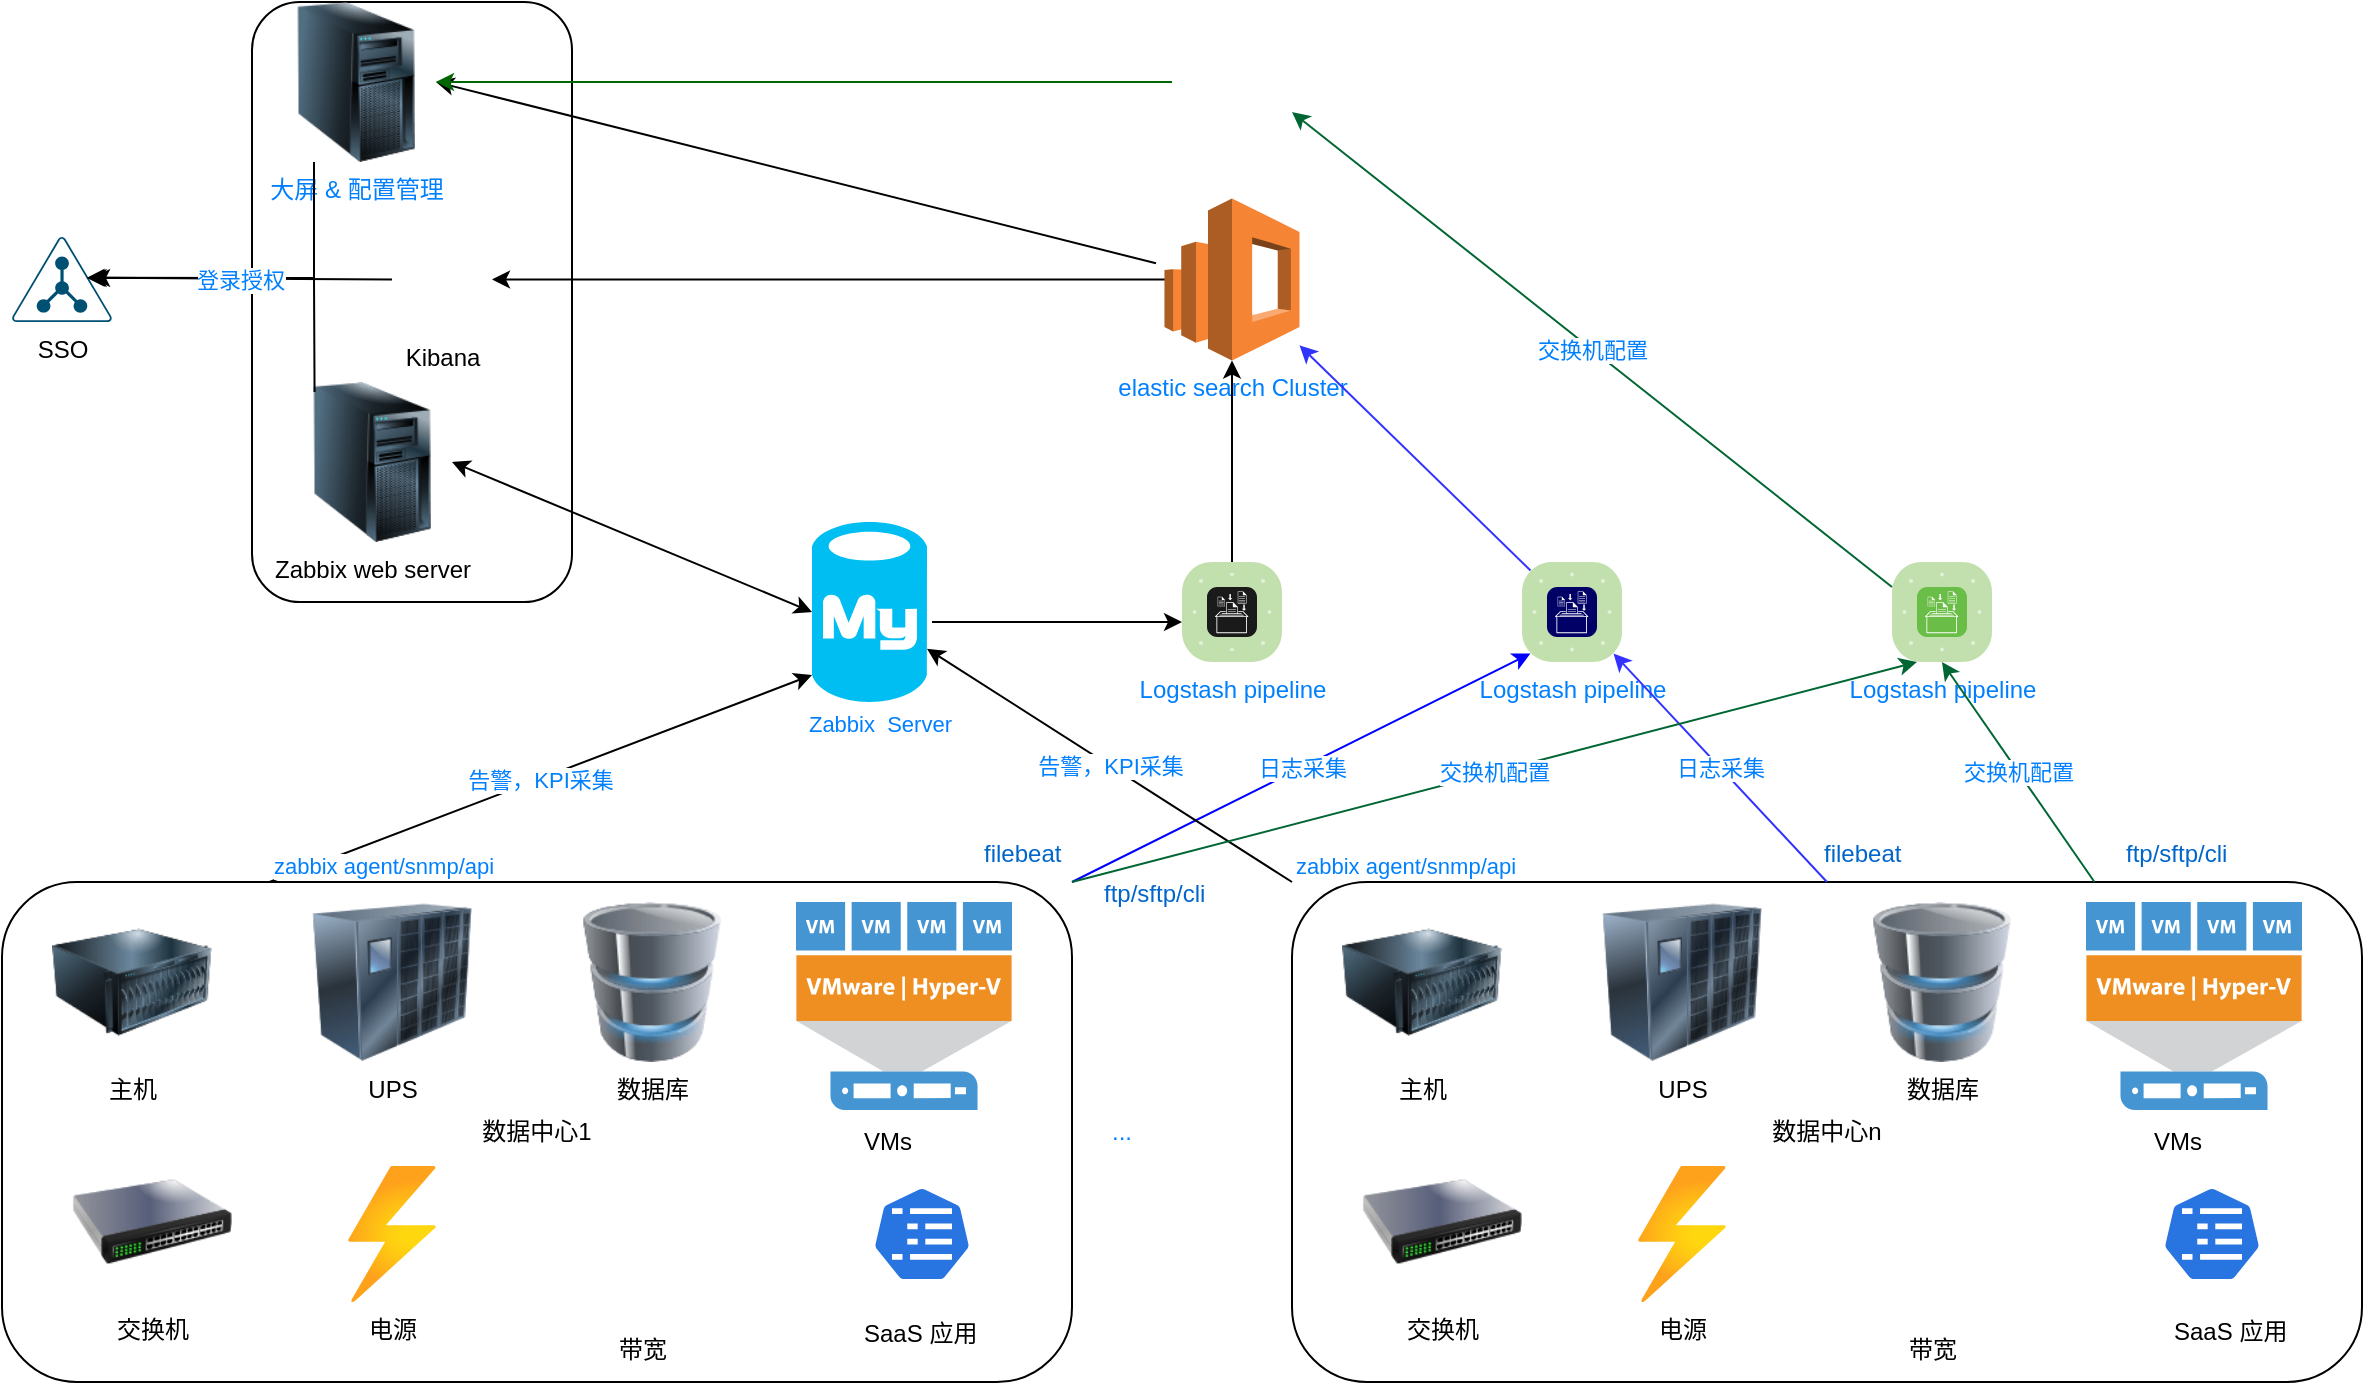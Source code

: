 <mxfile version="15.8.2" type="github">
  <diagram name="Page-1" id="55a83fd1-7818-8e21-69c5-c3457e3827bb">
    <mxGraphModel dx="2062" dy="1122" grid="1" gridSize="10" guides="1" tooltips="1" connect="1" arrows="0" fold="1" page="1" pageScale="1" pageWidth="1100" pageHeight="850" background="none" math="0" shadow="0">
      <root>
        <mxCell id="0" />
        <mxCell id="1" parent="0" />
        <mxCell id="yf0NXRO4z68Gx_VuZJrl-48" value="" style="rounded=1;whiteSpace=wrap;html=1;fontColor=#007FFF;" parent="1" vertex="1">
          <mxGeometry x="170" y="120" width="160" height="300" as="geometry" />
        </mxCell>
        <mxCell id="yf0NXRO4z68Gx_VuZJrl-10" value="数据中心1" style="rounded=1;whiteSpace=wrap;html=1;" parent="1" vertex="1">
          <mxGeometry x="45" y="560" width="535" height="250" as="geometry" />
        </mxCell>
        <mxCell id="yf0NXRO4z68Gx_VuZJrl-1" value="主机" style="image;html=1;image=img/lib/clip_art/computers/Server_128x128.png" parent="1" vertex="1">
          <mxGeometry x="70" y="570" width="80" height="80" as="geometry" />
        </mxCell>
        <mxCell id="yf0NXRO4z68Gx_VuZJrl-2" value="数据库" style="image;html=1;image=img/lib/clip_art/computers/Database_128x128.png" parent="1" vertex="1">
          <mxGeometry x="330" y="570" width="80" height="80" as="geometry" />
        </mxCell>
        <mxCell id="yf0NXRO4z68Gx_VuZJrl-3" value="UPS" style="image;html=1;image=img/lib/clip_art/networking/UPS_128x128.png" parent="1" vertex="1">
          <mxGeometry x="200" y="570" width="80" height="80" as="geometry" />
        </mxCell>
        <mxCell id="yf0NXRO4z68Gx_VuZJrl-5" value="交换机" style="image;html=1;image=img/lib/clip_art/networking/Switch_128x128.png" parent="1" vertex="1">
          <mxGeometry x="80" y="690" width="80" height="80" as="geometry" />
        </mxCell>
        <mxCell id="yf0NXRO4z68Gx_VuZJrl-7" value="电源" style="aspect=fixed;html=1;points=[];align=center;image;fontSize=12;image=img/lib/azure2/general/Power.svg;" parent="1" vertex="1">
          <mxGeometry x="218" y="702" width="44" height="68" as="geometry" />
        </mxCell>
        <mxCell id="yf0NXRO4z68Gx_VuZJrl-8" value="带宽" style="shape=image;html=1;verticalAlign=top;verticalLabelPosition=bottom;labelBackgroundColor=#ffffff;imageAspect=0;aspect=fixed;image=https://cdn0.iconfinder.com/data/icons/pulse_pack_by_chromatix/128/process_ok.png" parent="1" vertex="1">
          <mxGeometry x="320" y="690" width="90" height="90" as="geometry" />
        </mxCell>
        <mxCell id="yf0NXRO4z68Gx_VuZJrl-11" value="" style="pointerEvents=1;shadow=0;dashed=0;html=1;strokeColor=none;fillColor=#4495D1;labelPosition=center;verticalLabelPosition=bottom;verticalAlign=top;align=center;outlineConnect=0;shape=mxgraph.veeam.hyper_v_vmware_host;" parent="1" vertex="1">
          <mxGeometry x="442" y="570" width="108" height="104" as="geometry" />
        </mxCell>
        <mxCell id="yf0NXRO4z68Gx_VuZJrl-12" value="" style="sketch=0;html=1;dashed=0;whitespace=wrap;fillColor=#2875E2;strokeColor=#ffffff;points=[[0.005,0.63,0],[0.1,0.2,0],[0.9,0.2,0],[0.5,0,0],[0.995,0.63,0],[0.72,0.99,0],[0.5,1,0],[0.28,0.99,0]];shape=mxgraph.kubernetes.icon;prIcon=cm" parent="1" vertex="1">
          <mxGeometry x="480" y="712" width="50" height="48" as="geometry" />
        </mxCell>
        <mxCell id="yf0NXRO4z68Gx_VuZJrl-13" value="" style="verticalLabelPosition=bottom;html=1;verticalAlign=top;align=center;strokeColor=none;fillColor=#00BEF2;shape=mxgraph.azure.mysql_database;" parent="1" vertex="1">
          <mxGeometry x="450" y="380" width="57.5" height="90" as="geometry" />
        </mxCell>
        <mxCell id="yf0NXRO4z68Gx_VuZJrl-14" value="SSO" style="points=[[0.5,0,0],[0.765,0.48,0],[0.99,0.98,0],[0.5,1,0],[0.01,0.98,0],[0.235,0.48,0]];verticalLabelPosition=bottom;sketch=0;html=1;verticalAlign=top;aspect=fixed;align=center;pointerEvents=1;shape=mxgraph.cisco19.ldap;fillColor=#005073;strokeColor=none;" parent="1" vertex="1">
          <mxGeometry x="50" y="237.5" width="50" height="42.5" as="geometry" />
        </mxCell>
        <mxCell id="yf0NXRO4z68Gx_VuZJrl-15" value="Zabbix web server" style="image;html=1;image=img/lib/clip_art/computers/Server_Tower_128x128.png" parent="1" vertex="1">
          <mxGeometry x="190" y="310" width="80" height="80" as="geometry" />
        </mxCell>
        <mxCell id="yf0NXRO4z68Gx_VuZJrl-16" value="" style="endArrow=classic;startArrow=none;html=1;rounded=0;exitX=0.141;exitY=0.063;exitDx=0;exitDy=0;exitPerimeter=0;startFill=0;endFill=1;" parent="1" source="yf0NXRO4z68Gx_VuZJrl-15" edge="1">
          <mxGeometry width="50" height="50" relative="1" as="geometry">
            <mxPoint x="710" y="600" as="sourcePoint" />
            <mxPoint x="90" y="258" as="targetPoint" />
            <Array as="points">
              <mxPoint x="201" y="258" />
            </Array>
          </mxGeometry>
        </mxCell>
        <mxCell id="yf0NXRO4z68Gx_VuZJrl-17" value="" style="endArrow=classic;startArrow=classic;html=1;rounded=0;exitX=1;exitY=0.5;exitDx=0;exitDy=0;entryX=0;entryY=0.5;entryDx=0;entryDy=0;entryPerimeter=0;" parent="1" source="yf0NXRO4z68Gx_VuZJrl-15" target="yf0NXRO4z68Gx_VuZJrl-13" edge="1">
          <mxGeometry width="50" height="50" relative="1" as="geometry">
            <mxPoint x="710" y="600" as="sourcePoint" />
            <mxPoint x="760" y="550" as="targetPoint" />
          </mxGeometry>
        </mxCell>
        <mxCell id="yf0NXRO4z68Gx_VuZJrl-20" value="Kibana" style="shape=image;html=1;verticalAlign=top;verticalLabelPosition=bottom;labelBackgroundColor=#ffffff;imageAspect=0;aspect=fixed;image=https://cdn4.iconfinder.com/data/icons/logos-brands-5/24/kibana-128.png" parent="1" vertex="1">
          <mxGeometry x="240" y="233.75" width="50" height="50" as="geometry" />
        </mxCell>
        <mxCell id="yf0NXRO4z68Gx_VuZJrl-25" value="" style="edgeStyle=orthogonalEdgeStyle;rounded=0;orthogonalLoop=1;jettySize=auto;html=1;fontColor=#007FFF;entryX=1;entryY=0.5;entryDx=0;entryDy=0;exitX=0;exitY=0.5;exitDx=0;exitDy=0;exitPerimeter=0;" parent="1" source="yf0NXRO4z68Gx_VuZJrl-21" target="yf0NXRO4z68Gx_VuZJrl-20" edge="1">
          <mxGeometry relative="1" as="geometry">
            <mxPoint x="293.75" y="255" as="targetPoint" />
            <Array as="points">
              <mxPoint x="630" y="259" />
              <mxPoint x="630" y="259" />
            </Array>
          </mxGeometry>
        </mxCell>
        <mxCell id="yf0NXRO4z68Gx_VuZJrl-21" value="elastic search Cluster" style="outlineConnect=0;dashed=0;verticalLabelPosition=bottom;verticalAlign=top;align=center;html=1;shape=mxgraph.aws3.elasticsearch_service;fillColor=#F58534;gradientColor=none;fontColor=#007FFF;" parent="1" vertex="1">
          <mxGeometry x="626.25" y="218.25" width="67.5" height="81" as="geometry" />
        </mxCell>
        <mxCell id="yf0NXRO4z68Gx_VuZJrl-26" value="数据中心n" style="rounded=1;whiteSpace=wrap;html=1;" parent="1" vertex="1">
          <mxGeometry x="690" y="560" width="535" height="250" as="geometry" />
        </mxCell>
        <mxCell id="yf0NXRO4z68Gx_VuZJrl-28" value="主机" style="image;html=1;image=img/lib/clip_art/computers/Server_128x128.png" parent="1" vertex="1">
          <mxGeometry x="715" y="570" width="80" height="80" as="geometry" />
        </mxCell>
        <mxCell id="yf0NXRO4z68Gx_VuZJrl-29" value="数据库" style="image;html=1;image=img/lib/clip_art/computers/Database_128x128.png" parent="1" vertex="1">
          <mxGeometry x="975" y="570" width="80" height="80" as="geometry" />
        </mxCell>
        <mxCell id="yf0NXRO4z68Gx_VuZJrl-30" value="UPS" style="image;html=1;image=img/lib/clip_art/networking/UPS_128x128.png" parent="1" vertex="1">
          <mxGeometry x="845" y="570" width="80" height="80" as="geometry" />
        </mxCell>
        <mxCell id="yf0NXRO4z68Gx_VuZJrl-31" value="交换机" style="image;html=1;image=img/lib/clip_art/networking/Switch_128x128.png" parent="1" vertex="1">
          <mxGeometry x="725" y="690" width="80" height="80" as="geometry" />
        </mxCell>
        <mxCell id="yf0NXRO4z68Gx_VuZJrl-32" value="电源" style="aspect=fixed;html=1;points=[];align=center;image;fontSize=12;image=img/lib/azure2/general/Power.svg;" parent="1" vertex="1">
          <mxGeometry x="863" y="702" width="44" height="68" as="geometry" />
        </mxCell>
        <mxCell id="yf0NXRO4z68Gx_VuZJrl-33" value="带宽" style="shape=image;html=1;verticalAlign=top;verticalLabelPosition=bottom;labelBackgroundColor=#ffffff;imageAspect=0;aspect=fixed;image=https://cdn0.iconfinder.com/data/icons/pulse_pack_by_chromatix/128/process_ok.png" parent="1" vertex="1">
          <mxGeometry x="965" y="690" width="90" height="90" as="geometry" />
        </mxCell>
        <mxCell id="yf0NXRO4z68Gx_VuZJrl-34" value="" style="pointerEvents=1;shadow=0;dashed=0;html=1;strokeColor=none;fillColor=#4495D1;labelPosition=center;verticalLabelPosition=bottom;verticalAlign=top;align=center;outlineConnect=0;shape=mxgraph.veeam.hyper_v_vmware_host;" parent="1" vertex="1">
          <mxGeometry x="1087" y="570" width="108" height="104" as="geometry" />
        </mxCell>
        <mxCell id="yf0NXRO4z68Gx_VuZJrl-35" value="" style="sketch=0;html=1;dashed=0;whitespace=wrap;fillColor=#2875E2;strokeColor=#ffffff;points=[[0.005,0.63,0],[0.1,0.2,0],[0.9,0.2,0],[0.5,0,0],[0.995,0.63,0],[0.72,0.99,0],[0.5,1,0],[0.28,0.99,0]];shape=mxgraph.kubernetes.icon;prIcon=cm" parent="1" vertex="1">
          <mxGeometry x="1125" y="712" width="50" height="48" as="geometry" />
        </mxCell>
        <mxCell id="yf0NXRO4z68Gx_VuZJrl-39" value="..." style="text;html=1;strokeColor=none;fillColor=none;align=center;verticalAlign=middle;whiteSpace=wrap;rounded=0;fontColor=#007FFF;" parent="1" vertex="1">
          <mxGeometry x="575" y="670" width="60" height="30" as="geometry" />
        </mxCell>
        <mxCell id="yf0NXRO4z68Gx_VuZJrl-41" value="Logstash pipeline" style="verticalLabelPosition=bottom;sketch=0;html=1;fillColor=#000066;strokeColor=#ffffff;verticalAlign=top;align=center;points=[[0.085,0.085,0],[0.915,0.085,0],[0.915,0.915,0],[0.085,0.915,0],[0.25,0,0],[0.5,0,0],[0.75,0,0],[1,0.25,0],[1,0.5,0],[1,0.75,0],[0.75,1,0],[0.5,1,0],[0.25,1,0],[0,0.75,0],[0,0.5,0],[0,0.25,0]];pointerEvents=1;shape=mxgraph.cisco_safe.compositeIcon;bgIcon=mxgraph.cisco_safe.architecture.generic_appliance;resIcon=mxgraph.cisco_safe.architecture.log_collector;fontColor=#007FFF;" parent="1" vertex="1">
          <mxGeometry x="805" y="400" width="50" height="50" as="geometry" />
        </mxCell>
        <mxCell id="yf0NXRO4z68Gx_VuZJrl-55" value="" style="endArrow=classic;html=1;rounded=0;fontColor=#007FFF;exitX=0.085;exitY=0.085;exitDx=0;exitDy=0;exitPerimeter=0;strokeColor=#3333FF;" parent="1" source="yf0NXRO4z68Gx_VuZJrl-41" target="yf0NXRO4z68Gx_VuZJrl-21" edge="1">
          <mxGeometry width="50" height="50" relative="1" as="geometry">
            <mxPoint x="710" y="600" as="sourcePoint" />
            <mxPoint x="760" y="550" as="targetPoint" />
          </mxGeometry>
        </mxCell>
        <mxCell id="yf0NXRO4z68Gx_VuZJrl-58" value="日志采集" style="endArrow=classic;html=1;rounded=0;fontColor=#007FFF;entryX=0.915;entryY=0.915;entryDx=0;entryDy=0;entryPerimeter=0;exitX=0.5;exitY=0;exitDx=0;exitDy=0;strokeColor=#3333FF;" parent="1" source="yf0NXRO4z68Gx_VuZJrl-26" target="yf0NXRO4z68Gx_VuZJrl-41" edge="1">
          <mxGeometry relative="1" as="geometry">
            <mxPoint x="570" y="480" as="sourcePoint" />
            <mxPoint x="730" y="480" as="targetPoint" />
          </mxGeometry>
        </mxCell>
        <mxCell id="yf0NXRO4z68Gx_VuZJrl-62" value="大屏 &amp;amp; 配置管理" style="image;html=1;image=img/lib/clip_art/computers/Server_Tower_128x128.png;fontColor=#007FFF;" parent="1" vertex="1">
          <mxGeometry x="182" y="120" width="80" height="80" as="geometry" />
        </mxCell>
        <mxCell id="yf0NXRO4z68Gx_VuZJrl-63" value="" style="endArrow=classic;html=1;rounded=0;fontColor=#007FFF;entryX=0.765;entryY=0.48;entryDx=0;entryDy=0;entryPerimeter=0;" parent="1" edge="1">
          <mxGeometry width="50" height="50" relative="1" as="geometry">
            <mxPoint x="201" y="200" as="sourcePoint" />
            <mxPoint x="87.25" y="257.9" as="targetPoint" />
            <Array as="points">
              <mxPoint x="201" y="258" />
            </Array>
          </mxGeometry>
        </mxCell>
        <mxCell id="yf0NXRO4z68Gx_VuZJrl-64" value="" style="endArrow=classic;html=1;rounded=0;fontColor=#007FFF;exitX=0;exitY=0.5;exitDx=0;exitDy=0;entryX=0.765;entryY=0.48;entryDx=0;entryDy=0;entryPerimeter=0;" parent="1" source="yf0NXRO4z68Gx_VuZJrl-20" target="yf0NXRO4z68Gx_VuZJrl-14" edge="1">
          <mxGeometry relative="1" as="geometry">
            <mxPoint x="370" y="210" as="sourcePoint" />
            <mxPoint x="530" y="210" as="targetPoint" />
            <Array as="points" />
          </mxGeometry>
        </mxCell>
        <mxCell id="yf0NXRO4z68Gx_VuZJrl-65" value="登录授权" style="edgeLabel;resizable=0;html=1;align=center;verticalAlign=middle;fontColor=#007FFF;" parent="yf0NXRO4z68Gx_VuZJrl-64" connectable="0" vertex="1">
          <mxGeometry relative="1" as="geometry" />
        </mxCell>
        <mxCell id="yf0NXRO4z68Gx_VuZJrl-67" value="" style="endArrow=classic;html=1;rounded=0;fontColor=#007FFF;exitX=1;exitY=0;exitDx=0;exitDy=0;entryX=0.085;entryY=0.915;entryDx=0;entryDy=0;entryPerimeter=0;strokeColor=#0000FF;" parent="1" source="yf0NXRO4z68Gx_VuZJrl-10" target="yf0NXRO4z68Gx_VuZJrl-41" edge="1">
          <mxGeometry relative="1" as="geometry">
            <mxPoint x="860" y="390" as="sourcePoint" />
            <mxPoint x="960" y="390" as="targetPoint" />
          </mxGeometry>
        </mxCell>
        <mxCell id="yf0NXRO4z68Gx_VuZJrl-68" value="日志采集" style="edgeLabel;resizable=0;html=1;align=center;verticalAlign=middle;fontColor=#007FFF;" parent="yf0NXRO4z68Gx_VuZJrl-67" connectable="0" vertex="1">
          <mxGeometry relative="1" as="geometry" />
        </mxCell>
        <mxCell id="yf0NXRO4z68Gx_VuZJrl-71" value="" style="endArrow=classic;html=1;rounded=0;fontColor=#007FFF;strokeColor=#000000;entryX=0;entryY=0.85;entryDx=0;entryDy=0;entryPerimeter=0;exitX=0.25;exitY=0;exitDx=0;exitDy=0;" parent="1" source="yf0NXRO4z68Gx_VuZJrl-10" target="yf0NXRO4z68Gx_VuZJrl-13" edge="1">
          <mxGeometry relative="1" as="geometry">
            <mxPoint x="250" y="500" as="sourcePoint" />
            <mxPoint x="410" y="500" as="targetPoint" />
          </mxGeometry>
        </mxCell>
        <mxCell id="yf0NXRO4z68Gx_VuZJrl-72" value="告警，KPI采集" style="edgeLabel;resizable=0;html=1;align=center;verticalAlign=middle;fontColor=#007FFF;" parent="yf0NXRO4z68Gx_VuZJrl-71" connectable="0" vertex="1">
          <mxGeometry relative="1" as="geometry" />
        </mxCell>
        <mxCell id="yf0NXRO4z68Gx_VuZJrl-73" value="zabbix agent/snmp/api" style="edgeLabel;resizable=0;html=1;align=left;verticalAlign=bottom;fontColor=#007FFF;" parent="yf0NXRO4z68Gx_VuZJrl-71" connectable="0" vertex="1">
          <mxGeometry x="-1" relative="1" as="geometry" />
        </mxCell>
        <mxCell id="yf0NXRO4z68Gx_VuZJrl-74" value="Zabbix&amp;nbsp; Server" style="edgeLabel;resizable=0;html=1;align=right;verticalAlign=bottom;fontColor=#007FFF;" parent="yf0NXRO4z68Gx_VuZJrl-71" connectable="0" vertex="1">
          <mxGeometry x="1" relative="1" as="geometry">
            <mxPoint x="70" y="33" as="offset" />
          </mxGeometry>
        </mxCell>
        <mxCell id="yf0NXRO4z68Gx_VuZJrl-75" value="" style="endArrow=classic;html=1;rounded=0;fontColor=#007FFF;strokeColor=#000000;exitX=0;exitY=0;exitDx=0;exitDy=0;" parent="1" source="yf0NXRO4z68Gx_VuZJrl-26" target="yf0NXRO4z68Gx_VuZJrl-13" edge="1">
          <mxGeometry relative="1" as="geometry">
            <mxPoint x="188.75" y="570" as="sourcePoint" />
            <mxPoint x="460" y="466.5" as="targetPoint" />
          </mxGeometry>
        </mxCell>
        <mxCell id="yf0NXRO4z68Gx_VuZJrl-76" value="告警，KPI采集" style="edgeLabel;resizable=0;html=1;align=center;verticalAlign=middle;fontColor=#007FFF;" parent="yf0NXRO4z68Gx_VuZJrl-75" connectable="0" vertex="1">
          <mxGeometry relative="1" as="geometry" />
        </mxCell>
        <mxCell id="yf0NXRO4z68Gx_VuZJrl-77" value="zabbix agent/snmp/api" style="edgeLabel;resizable=0;html=1;align=left;verticalAlign=bottom;fontColor=#007FFF;" parent="yf0NXRO4z68Gx_VuZJrl-75" connectable="0" vertex="1">
          <mxGeometry x="-1" relative="1" as="geometry" />
        </mxCell>
        <mxCell id="yf0NXRO4z68Gx_VuZJrl-79" value="Logstash pipeline" style="verticalLabelPosition=bottom;sketch=0;html=1;fillColor=#1A1A1A;strokeColor=#ffffff;verticalAlign=top;align=center;points=[[0.085,0.085,0],[0.915,0.085,0],[0.915,0.915,0],[0.085,0.915,0],[0.25,0,0],[0.5,0,0],[0.75,0,0],[1,0.25,0],[1,0.5,0],[1,0.75,0],[0.75,1,0],[0.5,1,0],[0.25,1,0],[0,0.75,0],[0,0.5,0],[0,0.25,0]];pointerEvents=1;shape=mxgraph.cisco_safe.compositeIcon;bgIcon=mxgraph.cisco_safe.architecture.generic_appliance;resIcon=mxgraph.cisco_safe.architecture.log_collector;fontColor=#007FFF;" parent="1" vertex="1">
          <mxGeometry x="635" y="400" width="50" height="50" as="geometry" />
        </mxCell>
        <mxCell id="yf0NXRO4z68Gx_VuZJrl-80" value="" style="endArrow=classic;html=1;rounded=0;fontColor=#007FFF;strokeColor=#000000;" parent="1" edge="1">
          <mxGeometry width="50" height="50" relative="1" as="geometry">
            <mxPoint x="510" y="430" as="sourcePoint" />
            <mxPoint x="635" y="430" as="targetPoint" />
          </mxGeometry>
        </mxCell>
        <mxCell id="yf0NXRO4z68Gx_VuZJrl-81" value="" style="endArrow=classic;html=1;rounded=0;fontColor=#007FFF;strokeColor=#000000;entryX=0.5;entryY=1;entryDx=0;entryDy=0;entryPerimeter=0;exitX=0.5;exitY=0;exitDx=0;exitDy=0;exitPerimeter=0;" parent="1" source="yf0NXRO4z68Gx_VuZJrl-79" target="yf0NXRO4z68Gx_VuZJrl-21" edge="1">
          <mxGeometry width="50" height="50" relative="1" as="geometry">
            <mxPoint x="570" y="380" as="sourcePoint" />
            <mxPoint x="620" y="330" as="targetPoint" />
          </mxGeometry>
        </mxCell>
        <mxCell id="yf0NXRO4z68Gx_VuZJrl-82" value="" style="shape=image;html=1;verticalAlign=top;verticalLabelPosition=bottom;labelBackgroundColor=#ffffff;imageAspect=0;aspect=fixed;image=https://cdn4.iconfinder.com/data/icons/logos-and-brands/512/141_Git_logo_logos-128.png;fontColor=#007FFF;" parent="1" vertex="1">
          <mxGeometry x="630" y="130" width="60" height="60" as="geometry" />
        </mxCell>
        <mxCell id="yf0NXRO4z68Gx_VuZJrl-83" value="" style="endArrow=classic;html=1;rounded=0;fontColor=#007FFF;strokeColor=#000000;entryX=1;entryY=0.5;entryDx=0;entryDy=0;exitX=-0.063;exitY=0.4;exitDx=0;exitDy=0;exitPerimeter=0;" parent="1" source="yf0NXRO4z68Gx_VuZJrl-21" target="yf0NXRO4z68Gx_VuZJrl-62" edge="1">
          <mxGeometry width="50" height="50" relative="1" as="geometry">
            <mxPoint x="1020" y="500" as="sourcePoint" />
            <mxPoint x="1070" y="450" as="targetPoint" />
          </mxGeometry>
        </mxCell>
        <mxCell id="yf0NXRO4z68Gx_VuZJrl-84" value="" style="endArrow=classic;html=1;rounded=0;fontColor=#007FFF;strokeColor=#006600;entryX=1;entryY=0.5;entryDx=0;entryDy=0;exitX=0;exitY=0.5;exitDx=0;exitDy=0;" parent="1" source="yf0NXRO4z68Gx_VuZJrl-82" target="yf0NXRO4z68Gx_VuZJrl-62" edge="1">
          <mxGeometry width="50" height="50" relative="1" as="geometry">
            <mxPoint x="1020" y="500" as="sourcePoint" />
            <mxPoint x="1070" y="450" as="targetPoint" />
          </mxGeometry>
        </mxCell>
        <mxCell id="yf0NXRO4z68Gx_VuZJrl-85" value="Logstash pipeline" style="verticalLabelPosition=bottom;sketch=0;html=1;fillColor=#6ABD46;strokeColor=#ffffff;verticalAlign=top;align=center;points=[[0.085,0.085,0],[0.915,0.085,0],[0.915,0.915,0],[0.085,0.915,0],[0.25,0,0],[0.5,0,0],[0.75,0,0],[1,0.25,0],[1,0.5,0],[1,0.75,0],[0.75,1,0],[0.5,1,0],[0.25,1,0],[0,0.75,0],[0,0.5,0],[0,0.25,0]];pointerEvents=1;shape=mxgraph.cisco_safe.compositeIcon;bgIcon=mxgraph.cisco_safe.architecture.generic_appliance;resIcon=mxgraph.cisco_safe.architecture.log_collector;fontColor=#007FFF;" parent="1" vertex="1">
          <mxGeometry x="990" y="400" width="50" height="50" as="geometry" />
        </mxCell>
        <mxCell id="yf0NXRO4z68Gx_VuZJrl-86" value="交换机配置" style="endArrow=classic;html=1;rounded=0;fontColor=#007FFF;entryX=0.5;entryY=1;entryDx=0;entryDy=0;entryPerimeter=0;exitX=0.75;exitY=0;exitDx=0;exitDy=0;strokeColor=#006633;" parent="1" source="yf0NXRO4z68Gx_VuZJrl-26" target="yf0NXRO4z68Gx_VuZJrl-85" edge="1">
          <mxGeometry relative="1" as="geometry">
            <mxPoint x="967.5" y="570" as="sourcePoint" />
            <mxPoint x="860.75" y="455.75" as="targetPoint" />
            <Array as="points" />
          </mxGeometry>
        </mxCell>
        <mxCell id="yf0NXRO4z68Gx_VuZJrl-87" value="交换机配置" style="endArrow=classic;html=1;rounded=0;fontColor=#007FFF;strokeColor=#006633;entryX=0.25;entryY=1;entryDx=0;entryDy=0;entryPerimeter=0;" parent="1" target="yf0NXRO4z68Gx_VuZJrl-85" edge="1">
          <mxGeometry relative="1" as="geometry">
            <mxPoint x="580" y="560" as="sourcePoint" />
            <mxPoint x="1000" y="450" as="targetPoint" />
            <Array as="points" />
          </mxGeometry>
        </mxCell>
        <mxCell id="yf0NXRO4z68Gx_VuZJrl-88" value="交换机配置" style="endArrow=classic;html=1;rounded=0;fontColor=#007FFF;strokeColor=#006633;entryX=1;entryY=0.75;entryDx=0;entryDy=0;exitX=0;exitY=0.25;exitDx=0;exitDy=0;exitPerimeter=0;" parent="1" source="yf0NXRO4z68Gx_VuZJrl-85" target="yf0NXRO4z68Gx_VuZJrl-82" edge="1">
          <mxGeometry relative="1" as="geometry">
            <mxPoint x="590" y="570" as="sourcePoint" />
            <mxPoint x="1012.5" y="460" as="targetPoint" />
            <Array as="points" />
          </mxGeometry>
        </mxCell>
        <mxCell id="Q_4yshbsvec5lZbrO-0S-1" value="filebeat" style="text;strokeColor=none;fillColor=none;align=left;verticalAlign=middle;spacingLeft=4;spacingRight=4;overflow=hidden;points=[[0,0.5],[1,0.5]];portConstraint=eastwest;rotatable=0;fontColor=#0066CC;" vertex="1" parent="1">
          <mxGeometry x="950" y="530" width="80" height="30" as="geometry" />
        </mxCell>
        <mxCell id="Q_4yshbsvec5lZbrO-0S-2" value="filebeat" style="text;strokeColor=none;fillColor=none;align=left;verticalAlign=middle;spacingLeft=4;spacingRight=4;overflow=hidden;points=[[0,0.5],[1,0.5]];portConstraint=eastwest;rotatable=0;fontColor=#0066CC;" vertex="1" parent="1">
          <mxGeometry x="530" y="530" width="80" height="30" as="geometry" />
        </mxCell>
        <mxCell id="Q_4yshbsvec5lZbrO-0S-3" value="ftp/sftp/cli" style="text;strokeColor=none;fillColor=none;align=left;verticalAlign=middle;spacingLeft=4;spacingRight=4;overflow=hidden;points=[[0,0.5],[1,0.5]];portConstraint=eastwest;rotatable=0;fontColor=#0066CC;" vertex="1" parent="1">
          <mxGeometry x="1101" y="530" width="80" height="30" as="geometry" />
        </mxCell>
        <mxCell id="Q_4yshbsvec5lZbrO-0S-4" value="ftp/sftp/cli" style="text;strokeColor=none;fillColor=none;align=left;verticalAlign=middle;spacingLeft=4;spacingRight=4;overflow=hidden;points=[[0,0.5],[1,0.5]];portConstraint=eastwest;rotatable=0;fontColor=#0066CC;" vertex="1" parent="1">
          <mxGeometry x="590" y="550" width="80" height="30" as="geometry" />
        </mxCell>
        <mxCell id="Q_4yshbsvec5lZbrO-0S-9" value="VMs" style="text;strokeColor=none;fillColor=none;align=left;verticalAlign=middle;spacingLeft=4;spacingRight=4;overflow=hidden;points=[[0,0.5],[1,0.5]];portConstraint=eastwest;rotatable=0;fontColor=default;" vertex="1" parent="1">
          <mxGeometry x="1115" y="674" width="80" height="30" as="geometry" />
        </mxCell>
        <mxCell id="Q_4yshbsvec5lZbrO-0S-11" value="VMs" style="text;strokeColor=none;fillColor=none;align=left;verticalAlign=middle;spacingLeft=4;spacingRight=4;overflow=hidden;points=[[0,0.5],[1,0.5]];portConstraint=eastwest;rotatable=0;fontColor=default;" vertex="1" parent="1">
          <mxGeometry x="470" y="674" width="80" height="30" as="geometry" />
        </mxCell>
        <mxCell id="Q_4yshbsvec5lZbrO-0S-12" value="SaaS 应用" style="text;strokeColor=none;fillColor=none;align=left;verticalAlign=middle;spacingLeft=4;spacingRight=4;overflow=hidden;points=[[0,0.5],[1,0.5]];portConstraint=eastwest;rotatable=0;fontColor=default;" vertex="1" parent="1">
          <mxGeometry x="470" y="770" width="80" height="30" as="geometry" />
        </mxCell>
        <mxCell id="Q_4yshbsvec5lZbrO-0S-14" value="SaaS 应用" style="text;strokeColor=none;fillColor=none;align=left;verticalAlign=middle;spacingLeft=4;spacingRight=4;overflow=hidden;points=[[0,0.5],[1,0.5]];portConstraint=eastwest;rotatable=0;fontColor=default;fontSize=12;" vertex="1" parent="1">
          <mxGeometry x="1125" y="769" width="80" height="30" as="geometry" />
        </mxCell>
      </root>
    </mxGraphModel>
  </diagram>
</mxfile>
